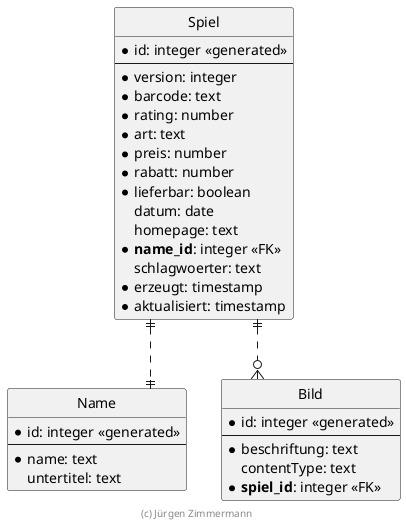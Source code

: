 ' Copyright (C) 2019 - present Juergen Zimmermann, Hochschule Karlsruhe
'
' This program is free software: you can redistribute it and/or modify
' it under the terms of the GNU General Public License as published by
' the Free Software Foundation, either version 3 of the License, or
' (at your option) any later version.
'
' This program is distributed in the hope that it will be useful,
' but WITHOUT ANY WARRANTY; without even the implied warranty of
' MERCHANTABILITY or FITNESS FOR A PARTICULAR PURPOSE.  See the
' GNU General Public License for more details.
'
' You should have received a copy of the GNU General Public License
' along with this program.  If not, see <https://www.gnu.org/licenses/>.

' Preview durch <Alt>d

@startuml ER Diagramm

' hide the spot
hide circle

' evtl. Prbleme mit Kraehenfuessen vermeiden
skinparam linetype ortho

entity "Spiel" {
  * id: integer <<generated>>
  --
  * version: integer
  * barcode: text
  * rating: number
  * art: text
  * preis: number
  * rabatt: number
  * lieferbar: boolean
    datum: date
    homepage: text
  * **name_id**: integer <<FK>>
    schlagwoerter: text
  * erzeugt: timestamp
  * aktualisiert: timestamp
}

entity "Name" {
  * id: integer <<generated>>
  --
  * name: text
    untertitel: text
}

entity "Bild" {
  * id: integer <<generated>>
  --
  * beschriftung: text
    contentType: text
  * **spiel_id**: integer <<FK>>
}

Spiel ||..|| Name
Spiel ||..o{ Bild

footer (c) Jürgen Zimmermann

@enduml
